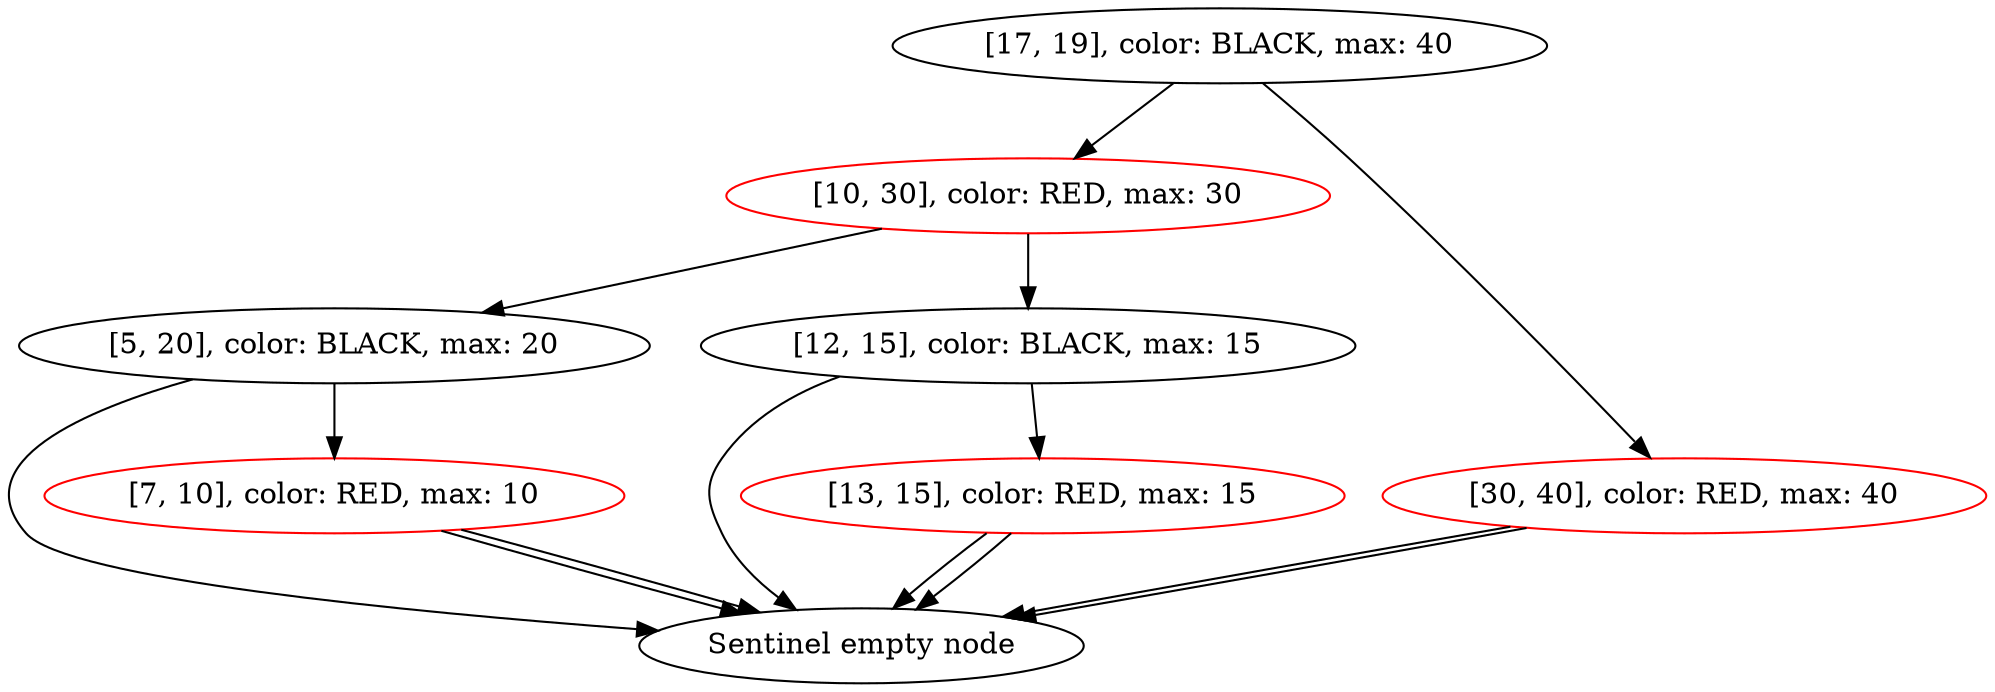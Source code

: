 // Created by rbtree.write_dot()
digraph red_black_tree {
  N139640555099848 [label="[17, 19], color: BLACK, max: 40", color="BLACK"];
  N139640555099776 [label="[10, 30], color: RED, max: 30", color="RED"];
  N139640555099920 [label="[5, 20], color: BLACK, max: 20", color="BLACK"];
  N139640555100208 [label="Sentinel empty node", color="BLACK"];
  N139640555099920 -> N139640555100208 ;
  N139640555100352 [label="[7, 10], color: RED, max: 10", color="RED"];
  N139640555100208 [label="Sentinel empty node", color="BLACK"];
  N139640555100352 -> N139640555100208 ;
  N139640555100208 [label="Sentinel empty node", color="BLACK"];
  N139640555100352 -> N139640555100208 ;
  N139640555099920 -> N139640555100352 ;
  N139640555099776 -> N139640555099920 ;
  N139640555099992 [label="[12, 15], color: BLACK, max: 15", color="BLACK"];
  N139640555100208 [label="Sentinel empty node", color="BLACK"];
  N139640555099992 -> N139640555100208 ;
  N139640555100280 [label="[13, 15], color: RED, max: 15", color="RED"];
  N139640555100208 [label="Sentinel empty node", color="BLACK"];
  N139640555100280 -> N139640555100208 ;
  N139640555100208 [label="Sentinel empty node", color="BLACK"];
  N139640555100280 -> N139640555100208 ;
  N139640555099992 -> N139640555100280 ;
  N139640555099776 -> N139640555099992 ;
  N139640555099848 -> N139640555099776 ;
  N139640555100064 [label="[30, 40], color: RED, max: 40", color="RED"];
  N139640555100208 [label="Sentinel empty node", color="BLACK"];
  N139640555100064 -> N139640555100208 ;
  N139640555100208 [label="Sentinel empty node", color="BLACK"];
  N139640555100064 -> N139640555100208 ;
  N139640555099848 -> N139640555100064 ;
}
